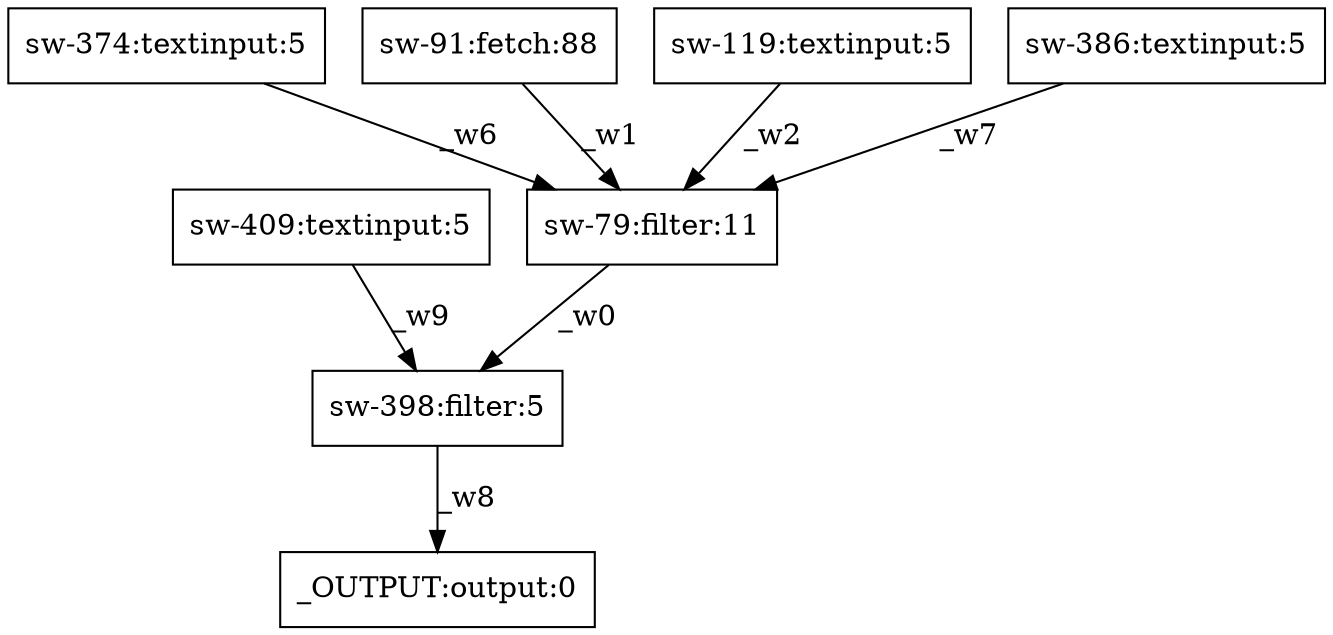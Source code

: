 digraph test1 { node [shape=box] "sw-409" [label="sw-409:textinput:5"];"_OUTPUT" [label="_OUTPUT:output:0"];"sw-374" [label="sw-374:textinput:5"];"sw-91" [label="sw-91:fetch:88"];"sw-119" [label="sw-119:textinput:5"];"sw-386" [label="sw-386:textinput:5"];"sw-398" [label="sw-398:filter:5"];"sw-79" [label="sw-79:filter:11"];"sw-79" -> "sw-398" [label="_w0"];"sw-91" -> "sw-79" [label="_w1"];"sw-119" -> "sw-79" [label="_w2"];"sw-374" -> "sw-79" [label="_w6"];"sw-386" -> "sw-79" [label="_w7"];"sw-398" -> "_OUTPUT" [label="_w8"];"sw-409" -> "sw-398" [label="_w9"];}